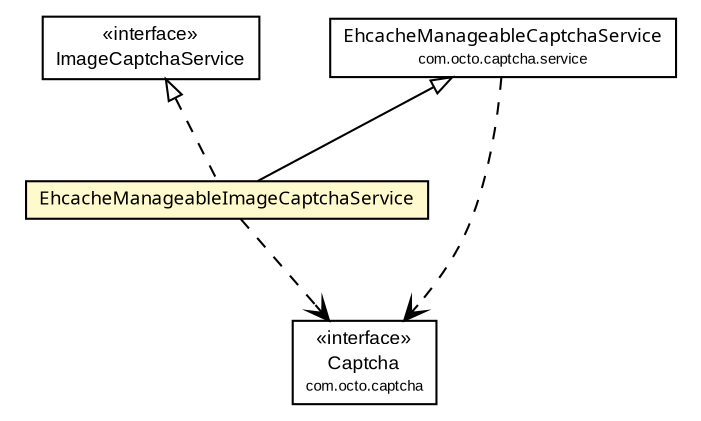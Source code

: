 #!/usr/local/bin/dot
#
# Class diagram 
# Generated by UmlGraph version 4.6 (http://www.spinellis.gr/sw/umlgraph)
#

digraph G {
	edge [fontname="arial",fontsize=10,labelfontname="arial",labelfontsize=10];
	node [fontname="arial",fontsize=10,shape=plaintext];
	// com.octo.captcha.service.EhcacheManageableCaptchaService
	c90 [label=<<table border="0" cellborder="1" cellspacing="0" cellpadding="2" port="p" href="../EhcacheManageableCaptchaService.html">
		<tr><td><table border="0" cellspacing="0" cellpadding="1">
			<tr><td><font face="ariali"> EhcacheManageableCaptchaService </font></td></tr>
			<tr><td><font point-size="7.0"> com.octo.captcha.service </font></td></tr>
		</table></td></tr>
		</table>>, fontname="arial", fontcolor="black", fontsize=9.0];
	// com.octo.captcha.service.image.EhcacheManageableImageCaptchaService
	c91 [label=<<table border="0" cellborder="1" cellspacing="0" cellpadding="2" port="p" bgcolor="lemonChiffon" href="./EhcacheManageableImageCaptchaService.html">
		<tr><td><table border="0" cellspacing="0" cellpadding="1">
			<tr><td><font face="ariali"> EhcacheManageableImageCaptchaService </font></td></tr>
		</table></td></tr>
		</table>>, fontname="arial", fontcolor="black", fontsize=9.0];
	//com.octo.captcha.service.image.EhcacheManageableImageCaptchaService extends com.octo.captcha.service.EhcacheManageableCaptchaService
	c90:p -> c91:p [dir=back,arrowtail=empty];
	//com.octo.captcha.service.image.EhcacheManageableImageCaptchaService implements com.octo.captcha.service.image.ImageCaptchaService
	c93:p -> c91:p [dir=back,arrowtail=empty,style=dashed];
	// com.octo.captcha.service.EhcacheManageableCaptchaService DEPEND com.octo.captcha.Captcha
	c90:p -> c94:p [taillabel="", label="", headlabel="", fontname="arial", fontcolor="black", fontsize=10.0, color="black", arrowhead=open, style=dashed];
	// com.octo.captcha.service.image.EhcacheManageableImageCaptchaService DEPEND com.octo.captcha.Captcha
	c91:p -> c94:p [taillabel="", label="", headlabel="", fontname="arial", fontcolor="black", fontsize=10.0, color="black", arrowhead=open, style=dashed];
	// com.octo.captcha.service.image.ImageCaptchaService
	c93 [label=<<table border="0" cellborder="1" cellspacing="0" cellpadding="2" port="p" href="http://java.sun.com/j2se/1.4.2/docs/api/com/octo/captcha/service/image/ImageCaptchaService.html">
		<tr><td><table border="0" cellspacing="0" cellpadding="1">
			<tr><td> &laquo;interface&raquo; </td></tr>
			<tr><td> ImageCaptchaService </td></tr>
		</table></td></tr>
		</table>>, fontname="arial", fontcolor="black", fontsize=9.0];
	// com.octo.captcha.Captcha
	c94 [label=<<table border="0" cellborder="1" cellspacing="0" cellpadding="2" port="p" href="http://java.sun.com/j2se/1.4.2/docs/api/com/octo/captcha/Captcha.html">
		<tr><td><table border="0" cellspacing="0" cellpadding="1">
			<tr><td> &laquo;interface&raquo; </td></tr>
			<tr><td> Captcha </td></tr>
			<tr><td><font point-size="7.0"> com.octo.captcha </font></td></tr>
		</table></td></tr>
		</table>>, fontname="arial", fontcolor="black", fontsize=9.0];
}

